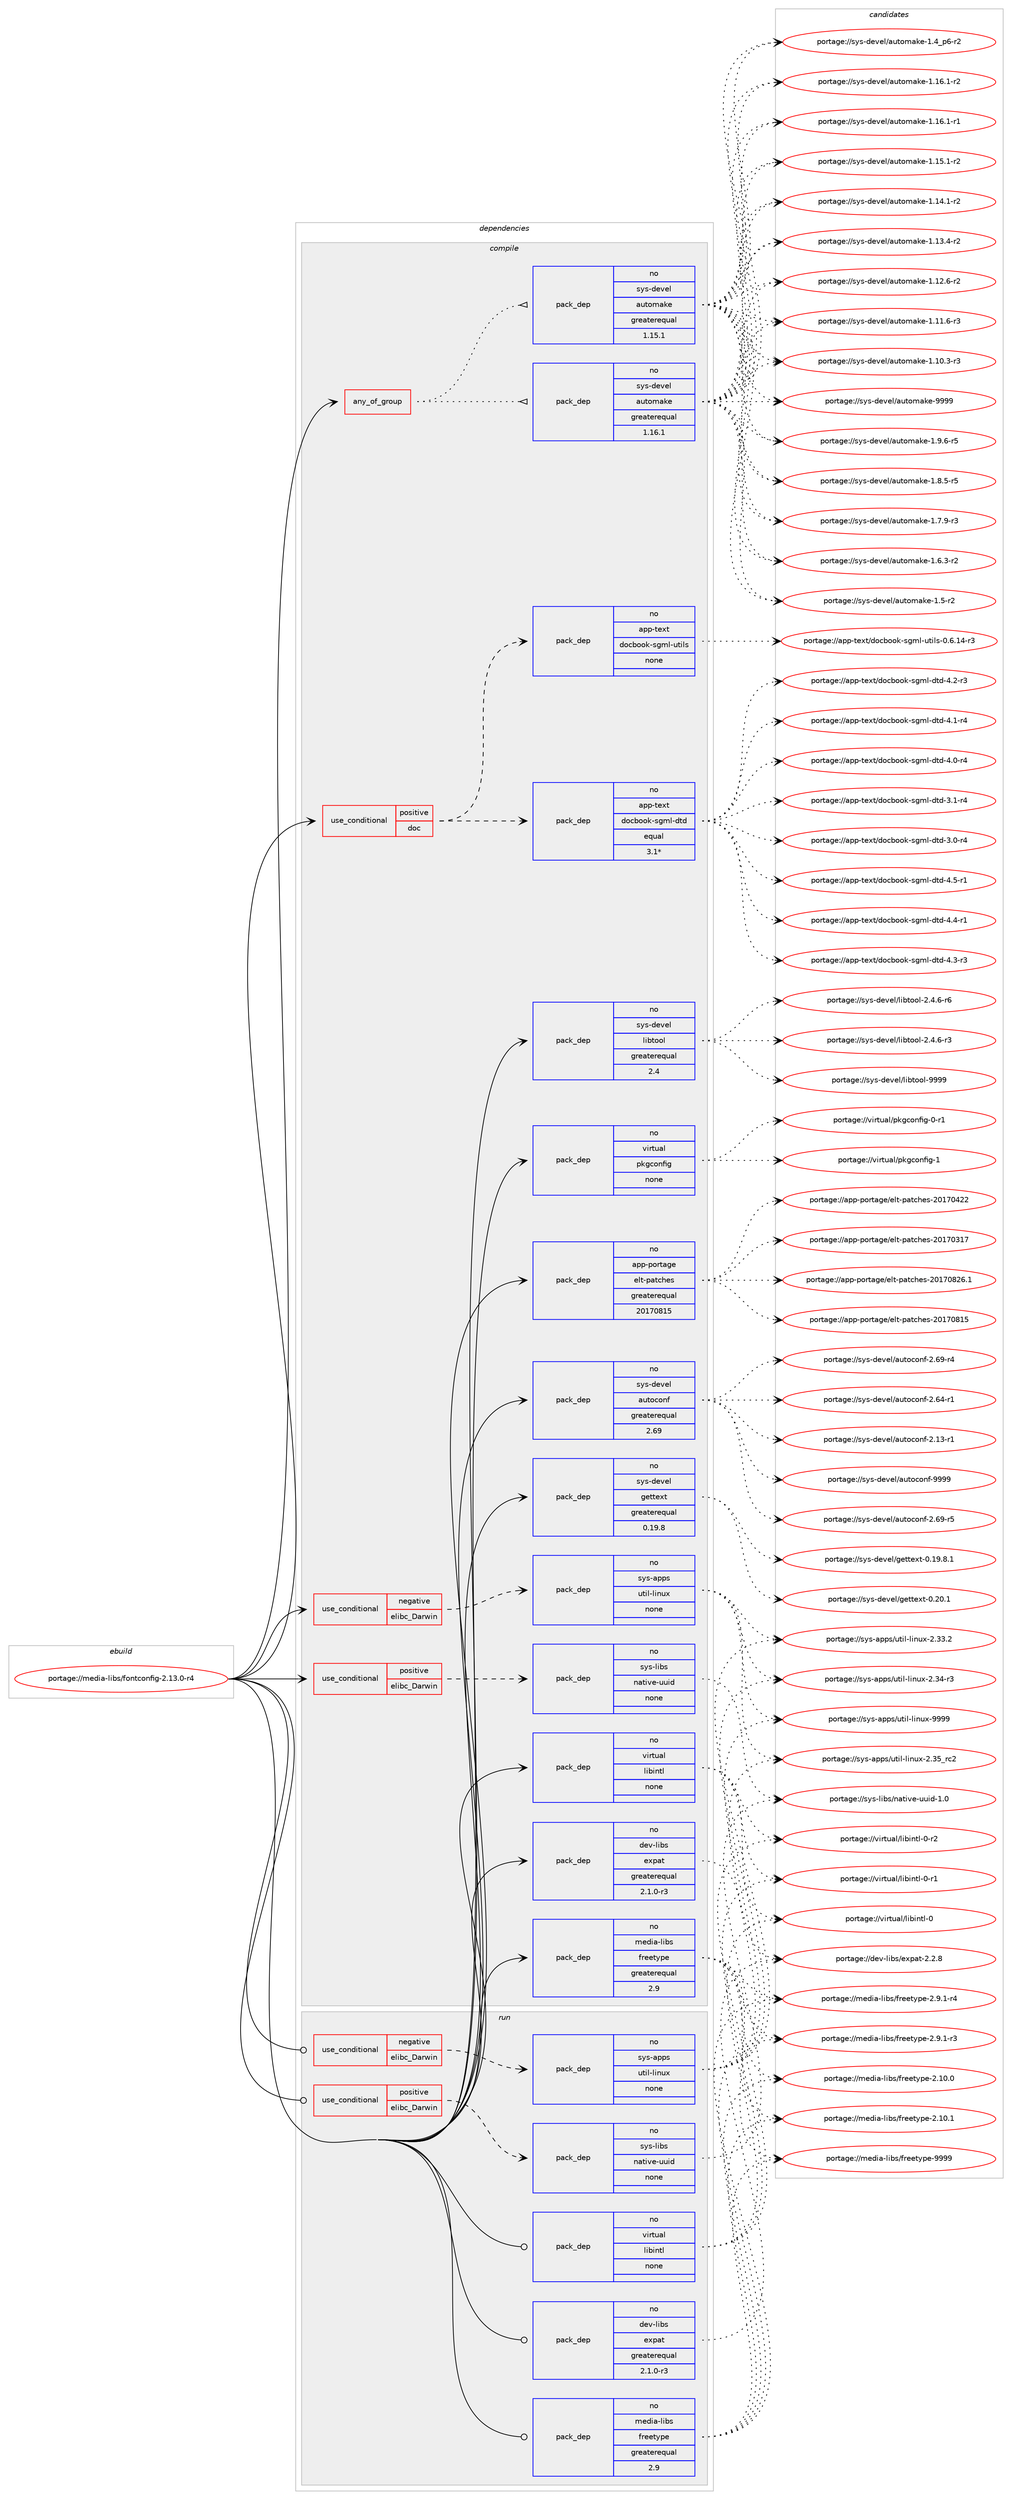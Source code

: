 digraph prolog {

# *************
# Graph options
# *************

newrank=true;
concentrate=true;
compound=true;
graph [rankdir=LR,fontname=Helvetica,fontsize=10,ranksep=1.5];#, ranksep=2.5, nodesep=0.2];
edge  [arrowhead=vee];
node  [fontname=Helvetica,fontsize=10];

# **********
# The ebuild
# **********

subgraph cluster_leftcol {
color=gray;
label=<<i>ebuild</i>>;
id [label="portage://media-libs/fontconfig-2.13.0-r4", color=red, width=4, href="../media-libs/fontconfig-2.13.0-r4.svg"];
}

# ****************
# The dependencies
# ****************

subgraph cluster_midcol {
color=gray;
label=<<i>dependencies</i>>;
subgraph cluster_compile {
fillcolor="#eeeeee";
style=filled;
label=<<i>compile</i>>;
subgraph any3170 {
dependency214995 [label=<<TABLE BORDER="0" CELLBORDER="1" CELLSPACING="0" CELLPADDING="4"><TR><TD CELLPADDING="10">any_of_group</TD></TR></TABLE>>, shape=none, color=red];subgraph pack162308 {
dependency214996 [label=<<TABLE BORDER="0" CELLBORDER="1" CELLSPACING="0" CELLPADDING="4" WIDTH="220"><TR><TD ROWSPAN="6" CELLPADDING="30">pack_dep</TD></TR><TR><TD WIDTH="110">no</TD></TR><TR><TD>sys-devel</TD></TR><TR><TD>automake</TD></TR><TR><TD>greaterequal</TD></TR><TR><TD>1.16.1</TD></TR></TABLE>>, shape=none, color=blue];
}
dependency214995:e -> dependency214996:w [weight=20,style="dotted",arrowhead="oinv"];
subgraph pack162309 {
dependency214997 [label=<<TABLE BORDER="0" CELLBORDER="1" CELLSPACING="0" CELLPADDING="4" WIDTH="220"><TR><TD ROWSPAN="6" CELLPADDING="30">pack_dep</TD></TR><TR><TD WIDTH="110">no</TD></TR><TR><TD>sys-devel</TD></TR><TR><TD>automake</TD></TR><TR><TD>greaterequal</TD></TR><TR><TD>1.15.1</TD></TR></TABLE>>, shape=none, color=blue];
}
dependency214995:e -> dependency214997:w [weight=20,style="dotted",arrowhead="oinv"];
}
id:e -> dependency214995:w [weight=20,style="solid",arrowhead="vee"];
subgraph cond49349 {
dependency214998 [label=<<TABLE BORDER="0" CELLBORDER="1" CELLSPACING="0" CELLPADDING="4"><TR><TD ROWSPAN="3" CELLPADDING="10">use_conditional</TD></TR><TR><TD>negative</TD></TR><TR><TD>elibc_Darwin</TD></TR></TABLE>>, shape=none, color=red];
subgraph pack162310 {
dependency214999 [label=<<TABLE BORDER="0" CELLBORDER="1" CELLSPACING="0" CELLPADDING="4" WIDTH="220"><TR><TD ROWSPAN="6" CELLPADDING="30">pack_dep</TD></TR><TR><TD WIDTH="110">no</TD></TR><TR><TD>sys-apps</TD></TR><TR><TD>util-linux</TD></TR><TR><TD>none</TD></TR><TR><TD></TD></TR></TABLE>>, shape=none, color=blue];
}
dependency214998:e -> dependency214999:w [weight=20,style="dashed",arrowhead="vee"];
}
id:e -> dependency214998:w [weight=20,style="solid",arrowhead="vee"];
subgraph cond49350 {
dependency215000 [label=<<TABLE BORDER="0" CELLBORDER="1" CELLSPACING="0" CELLPADDING="4"><TR><TD ROWSPAN="3" CELLPADDING="10">use_conditional</TD></TR><TR><TD>positive</TD></TR><TR><TD>doc</TD></TR></TABLE>>, shape=none, color=red];
subgraph pack162311 {
dependency215001 [label=<<TABLE BORDER="0" CELLBORDER="1" CELLSPACING="0" CELLPADDING="4" WIDTH="220"><TR><TD ROWSPAN="6" CELLPADDING="30">pack_dep</TD></TR><TR><TD WIDTH="110">no</TD></TR><TR><TD>app-text</TD></TR><TR><TD>docbook-sgml-dtd</TD></TR><TR><TD>equal</TD></TR><TR><TD>3.1*</TD></TR></TABLE>>, shape=none, color=blue];
}
dependency215000:e -> dependency215001:w [weight=20,style="dashed",arrowhead="vee"];
subgraph pack162312 {
dependency215002 [label=<<TABLE BORDER="0" CELLBORDER="1" CELLSPACING="0" CELLPADDING="4" WIDTH="220"><TR><TD ROWSPAN="6" CELLPADDING="30">pack_dep</TD></TR><TR><TD WIDTH="110">no</TD></TR><TR><TD>app-text</TD></TR><TR><TD>docbook-sgml-utils</TD></TR><TR><TD>none</TD></TR><TR><TD></TD></TR></TABLE>>, shape=none, color=blue];
}
dependency215000:e -> dependency215002:w [weight=20,style="dashed",arrowhead="vee"];
}
id:e -> dependency215000:w [weight=20,style="solid",arrowhead="vee"];
subgraph cond49351 {
dependency215003 [label=<<TABLE BORDER="0" CELLBORDER="1" CELLSPACING="0" CELLPADDING="4"><TR><TD ROWSPAN="3" CELLPADDING="10">use_conditional</TD></TR><TR><TD>positive</TD></TR><TR><TD>elibc_Darwin</TD></TR></TABLE>>, shape=none, color=red];
subgraph pack162313 {
dependency215004 [label=<<TABLE BORDER="0" CELLBORDER="1" CELLSPACING="0" CELLPADDING="4" WIDTH="220"><TR><TD ROWSPAN="6" CELLPADDING="30">pack_dep</TD></TR><TR><TD WIDTH="110">no</TD></TR><TR><TD>sys-libs</TD></TR><TR><TD>native-uuid</TD></TR><TR><TD>none</TD></TR><TR><TD></TD></TR></TABLE>>, shape=none, color=blue];
}
dependency215003:e -> dependency215004:w [weight=20,style="dashed",arrowhead="vee"];
}
id:e -> dependency215003:w [weight=20,style="solid",arrowhead="vee"];
subgraph pack162314 {
dependency215005 [label=<<TABLE BORDER="0" CELLBORDER="1" CELLSPACING="0" CELLPADDING="4" WIDTH="220"><TR><TD ROWSPAN="6" CELLPADDING="30">pack_dep</TD></TR><TR><TD WIDTH="110">no</TD></TR><TR><TD>app-portage</TD></TR><TR><TD>elt-patches</TD></TR><TR><TD>greaterequal</TD></TR><TR><TD>20170815</TD></TR></TABLE>>, shape=none, color=blue];
}
id:e -> dependency215005:w [weight=20,style="solid",arrowhead="vee"];
subgraph pack162315 {
dependency215006 [label=<<TABLE BORDER="0" CELLBORDER="1" CELLSPACING="0" CELLPADDING="4" WIDTH="220"><TR><TD ROWSPAN="6" CELLPADDING="30">pack_dep</TD></TR><TR><TD WIDTH="110">no</TD></TR><TR><TD>dev-libs</TD></TR><TR><TD>expat</TD></TR><TR><TD>greaterequal</TD></TR><TR><TD>2.1.0-r3</TD></TR></TABLE>>, shape=none, color=blue];
}
id:e -> dependency215006:w [weight=20,style="solid",arrowhead="vee"];
subgraph pack162316 {
dependency215007 [label=<<TABLE BORDER="0" CELLBORDER="1" CELLSPACING="0" CELLPADDING="4" WIDTH="220"><TR><TD ROWSPAN="6" CELLPADDING="30">pack_dep</TD></TR><TR><TD WIDTH="110">no</TD></TR><TR><TD>media-libs</TD></TR><TR><TD>freetype</TD></TR><TR><TD>greaterequal</TD></TR><TR><TD>2.9</TD></TR></TABLE>>, shape=none, color=blue];
}
id:e -> dependency215007:w [weight=20,style="solid",arrowhead="vee"];
subgraph pack162317 {
dependency215008 [label=<<TABLE BORDER="0" CELLBORDER="1" CELLSPACING="0" CELLPADDING="4" WIDTH="220"><TR><TD ROWSPAN="6" CELLPADDING="30">pack_dep</TD></TR><TR><TD WIDTH="110">no</TD></TR><TR><TD>sys-devel</TD></TR><TR><TD>autoconf</TD></TR><TR><TD>greaterequal</TD></TR><TR><TD>2.69</TD></TR></TABLE>>, shape=none, color=blue];
}
id:e -> dependency215008:w [weight=20,style="solid",arrowhead="vee"];
subgraph pack162318 {
dependency215009 [label=<<TABLE BORDER="0" CELLBORDER="1" CELLSPACING="0" CELLPADDING="4" WIDTH="220"><TR><TD ROWSPAN="6" CELLPADDING="30">pack_dep</TD></TR><TR><TD WIDTH="110">no</TD></TR><TR><TD>sys-devel</TD></TR><TR><TD>gettext</TD></TR><TR><TD>greaterequal</TD></TR><TR><TD>0.19.8</TD></TR></TABLE>>, shape=none, color=blue];
}
id:e -> dependency215009:w [weight=20,style="solid",arrowhead="vee"];
subgraph pack162319 {
dependency215010 [label=<<TABLE BORDER="0" CELLBORDER="1" CELLSPACING="0" CELLPADDING="4" WIDTH="220"><TR><TD ROWSPAN="6" CELLPADDING="30">pack_dep</TD></TR><TR><TD WIDTH="110">no</TD></TR><TR><TD>sys-devel</TD></TR><TR><TD>libtool</TD></TR><TR><TD>greaterequal</TD></TR><TR><TD>2.4</TD></TR></TABLE>>, shape=none, color=blue];
}
id:e -> dependency215010:w [weight=20,style="solid",arrowhead="vee"];
subgraph pack162320 {
dependency215011 [label=<<TABLE BORDER="0" CELLBORDER="1" CELLSPACING="0" CELLPADDING="4" WIDTH="220"><TR><TD ROWSPAN="6" CELLPADDING="30">pack_dep</TD></TR><TR><TD WIDTH="110">no</TD></TR><TR><TD>virtual</TD></TR><TR><TD>libintl</TD></TR><TR><TD>none</TD></TR><TR><TD></TD></TR></TABLE>>, shape=none, color=blue];
}
id:e -> dependency215011:w [weight=20,style="solid",arrowhead="vee"];
subgraph pack162321 {
dependency215012 [label=<<TABLE BORDER="0" CELLBORDER="1" CELLSPACING="0" CELLPADDING="4" WIDTH="220"><TR><TD ROWSPAN="6" CELLPADDING="30">pack_dep</TD></TR><TR><TD WIDTH="110">no</TD></TR><TR><TD>virtual</TD></TR><TR><TD>pkgconfig</TD></TR><TR><TD>none</TD></TR><TR><TD></TD></TR></TABLE>>, shape=none, color=blue];
}
id:e -> dependency215012:w [weight=20,style="solid",arrowhead="vee"];
}
subgraph cluster_compileandrun {
fillcolor="#eeeeee";
style=filled;
label=<<i>compile and run</i>>;
}
subgraph cluster_run {
fillcolor="#eeeeee";
style=filled;
label=<<i>run</i>>;
subgraph cond49352 {
dependency215013 [label=<<TABLE BORDER="0" CELLBORDER="1" CELLSPACING="0" CELLPADDING="4"><TR><TD ROWSPAN="3" CELLPADDING="10">use_conditional</TD></TR><TR><TD>negative</TD></TR><TR><TD>elibc_Darwin</TD></TR></TABLE>>, shape=none, color=red];
subgraph pack162322 {
dependency215014 [label=<<TABLE BORDER="0" CELLBORDER="1" CELLSPACING="0" CELLPADDING="4" WIDTH="220"><TR><TD ROWSPAN="6" CELLPADDING="30">pack_dep</TD></TR><TR><TD WIDTH="110">no</TD></TR><TR><TD>sys-apps</TD></TR><TR><TD>util-linux</TD></TR><TR><TD>none</TD></TR><TR><TD></TD></TR></TABLE>>, shape=none, color=blue];
}
dependency215013:e -> dependency215014:w [weight=20,style="dashed",arrowhead="vee"];
}
id:e -> dependency215013:w [weight=20,style="solid",arrowhead="odot"];
subgraph cond49353 {
dependency215015 [label=<<TABLE BORDER="0" CELLBORDER="1" CELLSPACING="0" CELLPADDING="4"><TR><TD ROWSPAN="3" CELLPADDING="10">use_conditional</TD></TR><TR><TD>positive</TD></TR><TR><TD>elibc_Darwin</TD></TR></TABLE>>, shape=none, color=red];
subgraph pack162323 {
dependency215016 [label=<<TABLE BORDER="0" CELLBORDER="1" CELLSPACING="0" CELLPADDING="4" WIDTH="220"><TR><TD ROWSPAN="6" CELLPADDING="30">pack_dep</TD></TR><TR><TD WIDTH="110">no</TD></TR><TR><TD>sys-libs</TD></TR><TR><TD>native-uuid</TD></TR><TR><TD>none</TD></TR><TR><TD></TD></TR></TABLE>>, shape=none, color=blue];
}
dependency215015:e -> dependency215016:w [weight=20,style="dashed",arrowhead="vee"];
}
id:e -> dependency215015:w [weight=20,style="solid",arrowhead="odot"];
subgraph pack162324 {
dependency215017 [label=<<TABLE BORDER="0" CELLBORDER="1" CELLSPACING="0" CELLPADDING="4" WIDTH="220"><TR><TD ROWSPAN="6" CELLPADDING="30">pack_dep</TD></TR><TR><TD WIDTH="110">no</TD></TR><TR><TD>dev-libs</TD></TR><TR><TD>expat</TD></TR><TR><TD>greaterequal</TD></TR><TR><TD>2.1.0-r3</TD></TR></TABLE>>, shape=none, color=blue];
}
id:e -> dependency215017:w [weight=20,style="solid",arrowhead="odot"];
subgraph pack162325 {
dependency215018 [label=<<TABLE BORDER="0" CELLBORDER="1" CELLSPACING="0" CELLPADDING="4" WIDTH="220"><TR><TD ROWSPAN="6" CELLPADDING="30">pack_dep</TD></TR><TR><TD WIDTH="110">no</TD></TR><TR><TD>media-libs</TD></TR><TR><TD>freetype</TD></TR><TR><TD>greaterequal</TD></TR><TR><TD>2.9</TD></TR></TABLE>>, shape=none, color=blue];
}
id:e -> dependency215018:w [weight=20,style="solid",arrowhead="odot"];
subgraph pack162326 {
dependency215019 [label=<<TABLE BORDER="0" CELLBORDER="1" CELLSPACING="0" CELLPADDING="4" WIDTH="220"><TR><TD ROWSPAN="6" CELLPADDING="30">pack_dep</TD></TR><TR><TD WIDTH="110">no</TD></TR><TR><TD>virtual</TD></TR><TR><TD>libintl</TD></TR><TR><TD>none</TD></TR><TR><TD></TD></TR></TABLE>>, shape=none, color=blue];
}
id:e -> dependency215019:w [weight=20,style="solid",arrowhead="odot"];
}
}

# **************
# The candidates
# **************

subgraph cluster_choices {
rank=same;
color=gray;
label=<<i>candidates</i>>;

subgraph choice162308 {
color=black;
nodesep=1;
choice115121115451001011181011084797117116111109971071014557575757 [label="portage://sys-devel/automake-9999", color=red, width=4,href="../sys-devel/automake-9999.svg"];
choice115121115451001011181011084797117116111109971071014549465746544511453 [label="portage://sys-devel/automake-1.9.6-r5", color=red, width=4,href="../sys-devel/automake-1.9.6-r5.svg"];
choice115121115451001011181011084797117116111109971071014549465646534511453 [label="portage://sys-devel/automake-1.8.5-r5", color=red, width=4,href="../sys-devel/automake-1.8.5-r5.svg"];
choice115121115451001011181011084797117116111109971071014549465546574511451 [label="portage://sys-devel/automake-1.7.9-r3", color=red, width=4,href="../sys-devel/automake-1.7.9-r3.svg"];
choice115121115451001011181011084797117116111109971071014549465446514511450 [label="portage://sys-devel/automake-1.6.3-r2", color=red, width=4,href="../sys-devel/automake-1.6.3-r2.svg"];
choice11512111545100101118101108479711711611110997107101454946534511450 [label="portage://sys-devel/automake-1.5-r2", color=red, width=4,href="../sys-devel/automake-1.5-r2.svg"];
choice115121115451001011181011084797117116111109971071014549465295112544511450 [label="portage://sys-devel/automake-1.4_p6-r2", color=red, width=4,href="../sys-devel/automake-1.4_p6-r2.svg"];
choice11512111545100101118101108479711711611110997107101454946495446494511450 [label="portage://sys-devel/automake-1.16.1-r2", color=red, width=4,href="../sys-devel/automake-1.16.1-r2.svg"];
choice11512111545100101118101108479711711611110997107101454946495446494511449 [label="portage://sys-devel/automake-1.16.1-r1", color=red, width=4,href="../sys-devel/automake-1.16.1-r1.svg"];
choice11512111545100101118101108479711711611110997107101454946495346494511450 [label="portage://sys-devel/automake-1.15.1-r2", color=red, width=4,href="../sys-devel/automake-1.15.1-r2.svg"];
choice11512111545100101118101108479711711611110997107101454946495246494511450 [label="portage://sys-devel/automake-1.14.1-r2", color=red, width=4,href="../sys-devel/automake-1.14.1-r2.svg"];
choice11512111545100101118101108479711711611110997107101454946495146524511450 [label="portage://sys-devel/automake-1.13.4-r2", color=red, width=4,href="../sys-devel/automake-1.13.4-r2.svg"];
choice11512111545100101118101108479711711611110997107101454946495046544511450 [label="portage://sys-devel/automake-1.12.6-r2", color=red, width=4,href="../sys-devel/automake-1.12.6-r2.svg"];
choice11512111545100101118101108479711711611110997107101454946494946544511451 [label="portage://sys-devel/automake-1.11.6-r3", color=red, width=4,href="../sys-devel/automake-1.11.6-r3.svg"];
choice11512111545100101118101108479711711611110997107101454946494846514511451 [label="portage://sys-devel/automake-1.10.3-r3", color=red, width=4,href="../sys-devel/automake-1.10.3-r3.svg"];
dependency214996:e -> choice115121115451001011181011084797117116111109971071014557575757:w [style=dotted,weight="100"];
dependency214996:e -> choice115121115451001011181011084797117116111109971071014549465746544511453:w [style=dotted,weight="100"];
dependency214996:e -> choice115121115451001011181011084797117116111109971071014549465646534511453:w [style=dotted,weight="100"];
dependency214996:e -> choice115121115451001011181011084797117116111109971071014549465546574511451:w [style=dotted,weight="100"];
dependency214996:e -> choice115121115451001011181011084797117116111109971071014549465446514511450:w [style=dotted,weight="100"];
dependency214996:e -> choice11512111545100101118101108479711711611110997107101454946534511450:w [style=dotted,weight="100"];
dependency214996:e -> choice115121115451001011181011084797117116111109971071014549465295112544511450:w [style=dotted,weight="100"];
dependency214996:e -> choice11512111545100101118101108479711711611110997107101454946495446494511450:w [style=dotted,weight="100"];
dependency214996:e -> choice11512111545100101118101108479711711611110997107101454946495446494511449:w [style=dotted,weight="100"];
dependency214996:e -> choice11512111545100101118101108479711711611110997107101454946495346494511450:w [style=dotted,weight="100"];
dependency214996:e -> choice11512111545100101118101108479711711611110997107101454946495246494511450:w [style=dotted,weight="100"];
dependency214996:e -> choice11512111545100101118101108479711711611110997107101454946495146524511450:w [style=dotted,weight="100"];
dependency214996:e -> choice11512111545100101118101108479711711611110997107101454946495046544511450:w [style=dotted,weight="100"];
dependency214996:e -> choice11512111545100101118101108479711711611110997107101454946494946544511451:w [style=dotted,weight="100"];
dependency214996:e -> choice11512111545100101118101108479711711611110997107101454946494846514511451:w [style=dotted,weight="100"];
}
subgraph choice162309 {
color=black;
nodesep=1;
choice115121115451001011181011084797117116111109971071014557575757 [label="portage://sys-devel/automake-9999", color=red, width=4,href="../sys-devel/automake-9999.svg"];
choice115121115451001011181011084797117116111109971071014549465746544511453 [label="portage://sys-devel/automake-1.9.6-r5", color=red, width=4,href="../sys-devel/automake-1.9.6-r5.svg"];
choice115121115451001011181011084797117116111109971071014549465646534511453 [label="portage://sys-devel/automake-1.8.5-r5", color=red, width=4,href="../sys-devel/automake-1.8.5-r5.svg"];
choice115121115451001011181011084797117116111109971071014549465546574511451 [label="portage://sys-devel/automake-1.7.9-r3", color=red, width=4,href="../sys-devel/automake-1.7.9-r3.svg"];
choice115121115451001011181011084797117116111109971071014549465446514511450 [label="portage://sys-devel/automake-1.6.3-r2", color=red, width=4,href="../sys-devel/automake-1.6.3-r2.svg"];
choice11512111545100101118101108479711711611110997107101454946534511450 [label="portage://sys-devel/automake-1.5-r2", color=red, width=4,href="../sys-devel/automake-1.5-r2.svg"];
choice115121115451001011181011084797117116111109971071014549465295112544511450 [label="portage://sys-devel/automake-1.4_p6-r2", color=red, width=4,href="../sys-devel/automake-1.4_p6-r2.svg"];
choice11512111545100101118101108479711711611110997107101454946495446494511450 [label="portage://sys-devel/automake-1.16.1-r2", color=red, width=4,href="../sys-devel/automake-1.16.1-r2.svg"];
choice11512111545100101118101108479711711611110997107101454946495446494511449 [label="portage://sys-devel/automake-1.16.1-r1", color=red, width=4,href="../sys-devel/automake-1.16.1-r1.svg"];
choice11512111545100101118101108479711711611110997107101454946495346494511450 [label="portage://sys-devel/automake-1.15.1-r2", color=red, width=4,href="../sys-devel/automake-1.15.1-r2.svg"];
choice11512111545100101118101108479711711611110997107101454946495246494511450 [label="portage://sys-devel/automake-1.14.1-r2", color=red, width=4,href="../sys-devel/automake-1.14.1-r2.svg"];
choice11512111545100101118101108479711711611110997107101454946495146524511450 [label="portage://sys-devel/automake-1.13.4-r2", color=red, width=4,href="../sys-devel/automake-1.13.4-r2.svg"];
choice11512111545100101118101108479711711611110997107101454946495046544511450 [label="portage://sys-devel/automake-1.12.6-r2", color=red, width=4,href="../sys-devel/automake-1.12.6-r2.svg"];
choice11512111545100101118101108479711711611110997107101454946494946544511451 [label="portage://sys-devel/automake-1.11.6-r3", color=red, width=4,href="../sys-devel/automake-1.11.6-r3.svg"];
choice11512111545100101118101108479711711611110997107101454946494846514511451 [label="portage://sys-devel/automake-1.10.3-r3", color=red, width=4,href="../sys-devel/automake-1.10.3-r3.svg"];
dependency214997:e -> choice115121115451001011181011084797117116111109971071014557575757:w [style=dotted,weight="100"];
dependency214997:e -> choice115121115451001011181011084797117116111109971071014549465746544511453:w [style=dotted,weight="100"];
dependency214997:e -> choice115121115451001011181011084797117116111109971071014549465646534511453:w [style=dotted,weight="100"];
dependency214997:e -> choice115121115451001011181011084797117116111109971071014549465546574511451:w [style=dotted,weight="100"];
dependency214997:e -> choice115121115451001011181011084797117116111109971071014549465446514511450:w [style=dotted,weight="100"];
dependency214997:e -> choice11512111545100101118101108479711711611110997107101454946534511450:w [style=dotted,weight="100"];
dependency214997:e -> choice115121115451001011181011084797117116111109971071014549465295112544511450:w [style=dotted,weight="100"];
dependency214997:e -> choice11512111545100101118101108479711711611110997107101454946495446494511450:w [style=dotted,weight="100"];
dependency214997:e -> choice11512111545100101118101108479711711611110997107101454946495446494511449:w [style=dotted,weight="100"];
dependency214997:e -> choice11512111545100101118101108479711711611110997107101454946495346494511450:w [style=dotted,weight="100"];
dependency214997:e -> choice11512111545100101118101108479711711611110997107101454946495246494511450:w [style=dotted,weight="100"];
dependency214997:e -> choice11512111545100101118101108479711711611110997107101454946495146524511450:w [style=dotted,weight="100"];
dependency214997:e -> choice11512111545100101118101108479711711611110997107101454946495046544511450:w [style=dotted,weight="100"];
dependency214997:e -> choice11512111545100101118101108479711711611110997107101454946494946544511451:w [style=dotted,weight="100"];
dependency214997:e -> choice11512111545100101118101108479711711611110997107101454946494846514511451:w [style=dotted,weight="100"];
}
subgraph choice162310 {
color=black;
nodesep=1;
choice115121115459711211211547117116105108451081051101171204557575757 [label="portage://sys-apps/util-linux-9999", color=red, width=4,href="../sys-apps/util-linux-9999.svg"];
choice115121115459711211211547117116105108451081051101171204550465153951149950 [label="portage://sys-apps/util-linux-2.35_rc2", color=red, width=4,href="../sys-apps/util-linux-2.35_rc2.svg"];
choice1151211154597112112115471171161051084510810511011712045504651524511451 [label="portage://sys-apps/util-linux-2.34-r3", color=red, width=4,href="../sys-apps/util-linux-2.34-r3.svg"];
choice1151211154597112112115471171161051084510810511011712045504651514650 [label="portage://sys-apps/util-linux-2.33.2", color=red, width=4,href="../sys-apps/util-linux-2.33.2.svg"];
dependency214999:e -> choice115121115459711211211547117116105108451081051101171204557575757:w [style=dotted,weight="100"];
dependency214999:e -> choice115121115459711211211547117116105108451081051101171204550465153951149950:w [style=dotted,weight="100"];
dependency214999:e -> choice1151211154597112112115471171161051084510810511011712045504651524511451:w [style=dotted,weight="100"];
dependency214999:e -> choice1151211154597112112115471171161051084510810511011712045504651514650:w [style=dotted,weight="100"];
}
subgraph choice162311 {
color=black;
nodesep=1;
choice97112112451161011201164710011199981111111074511510310910845100116100455246534511449 [label="portage://app-text/docbook-sgml-dtd-4.5-r1", color=red, width=4,href="../app-text/docbook-sgml-dtd-4.5-r1.svg"];
choice97112112451161011201164710011199981111111074511510310910845100116100455246524511449 [label="portage://app-text/docbook-sgml-dtd-4.4-r1", color=red, width=4,href="../app-text/docbook-sgml-dtd-4.4-r1.svg"];
choice97112112451161011201164710011199981111111074511510310910845100116100455246514511451 [label="portage://app-text/docbook-sgml-dtd-4.3-r3", color=red, width=4,href="../app-text/docbook-sgml-dtd-4.3-r3.svg"];
choice97112112451161011201164710011199981111111074511510310910845100116100455246504511451 [label="portage://app-text/docbook-sgml-dtd-4.2-r3", color=red, width=4,href="../app-text/docbook-sgml-dtd-4.2-r3.svg"];
choice97112112451161011201164710011199981111111074511510310910845100116100455246494511452 [label="portage://app-text/docbook-sgml-dtd-4.1-r4", color=red, width=4,href="../app-text/docbook-sgml-dtd-4.1-r4.svg"];
choice97112112451161011201164710011199981111111074511510310910845100116100455246484511452 [label="portage://app-text/docbook-sgml-dtd-4.0-r4", color=red, width=4,href="../app-text/docbook-sgml-dtd-4.0-r4.svg"];
choice97112112451161011201164710011199981111111074511510310910845100116100455146494511452 [label="portage://app-text/docbook-sgml-dtd-3.1-r4", color=red, width=4,href="../app-text/docbook-sgml-dtd-3.1-r4.svg"];
choice97112112451161011201164710011199981111111074511510310910845100116100455146484511452 [label="portage://app-text/docbook-sgml-dtd-3.0-r4", color=red, width=4,href="../app-text/docbook-sgml-dtd-3.0-r4.svg"];
dependency215001:e -> choice97112112451161011201164710011199981111111074511510310910845100116100455246534511449:w [style=dotted,weight="100"];
dependency215001:e -> choice97112112451161011201164710011199981111111074511510310910845100116100455246524511449:w [style=dotted,weight="100"];
dependency215001:e -> choice97112112451161011201164710011199981111111074511510310910845100116100455246514511451:w [style=dotted,weight="100"];
dependency215001:e -> choice97112112451161011201164710011199981111111074511510310910845100116100455246504511451:w [style=dotted,weight="100"];
dependency215001:e -> choice97112112451161011201164710011199981111111074511510310910845100116100455246494511452:w [style=dotted,weight="100"];
dependency215001:e -> choice97112112451161011201164710011199981111111074511510310910845100116100455246484511452:w [style=dotted,weight="100"];
dependency215001:e -> choice97112112451161011201164710011199981111111074511510310910845100116100455146494511452:w [style=dotted,weight="100"];
dependency215001:e -> choice97112112451161011201164710011199981111111074511510310910845100116100455146484511452:w [style=dotted,weight="100"];
}
subgraph choice162312 {
color=black;
nodesep=1;
choice97112112451161011201164710011199981111111074511510310910845117116105108115454846544649524511451 [label="portage://app-text/docbook-sgml-utils-0.6.14-r3", color=red, width=4,href="../app-text/docbook-sgml-utils-0.6.14-r3.svg"];
dependency215002:e -> choice97112112451161011201164710011199981111111074511510310910845117116105108115454846544649524511451:w [style=dotted,weight="100"];
}
subgraph choice162313 {
color=black;
nodesep=1;
choice115121115451081059811547110971161051181014511711710510045494648 [label="portage://sys-libs/native-uuid-1.0", color=red, width=4,href="../sys-libs/native-uuid-1.0.svg"];
dependency215004:e -> choice115121115451081059811547110971161051181014511711710510045494648:w [style=dotted,weight="100"];
}
subgraph choice162314 {
color=black;
nodesep=1;
choice971121124511211111411697103101471011081164511297116991041011154550484955485650544649 [label="portage://app-portage/elt-patches-20170826.1", color=red, width=4,href="../app-portage/elt-patches-20170826.1.svg"];
choice97112112451121111141169710310147101108116451129711699104101115455048495548564953 [label="portage://app-portage/elt-patches-20170815", color=red, width=4,href="../app-portage/elt-patches-20170815.svg"];
choice97112112451121111141169710310147101108116451129711699104101115455048495548525050 [label="portage://app-portage/elt-patches-20170422", color=red, width=4,href="../app-portage/elt-patches-20170422.svg"];
choice97112112451121111141169710310147101108116451129711699104101115455048495548514955 [label="portage://app-portage/elt-patches-20170317", color=red, width=4,href="../app-portage/elt-patches-20170317.svg"];
dependency215005:e -> choice971121124511211111411697103101471011081164511297116991041011154550484955485650544649:w [style=dotted,weight="100"];
dependency215005:e -> choice97112112451121111141169710310147101108116451129711699104101115455048495548564953:w [style=dotted,weight="100"];
dependency215005:e -> choice97112112451121111141169710310147101108116451129711699104101115455048495548525050:w [style=dotted,weight="100"];
dependency215005:e -> choice97112112451121111141169710310147101108116451129711699104101115455048495548514955:w [style=dotted,weight="100"];
}
subgraph choice162315 {
color=black;
nodesep=1;
choice10010111845108105981154710112011297116455046504656 [label="portage://dev-libs/expat-2.2.8", color=red, width=4,href="../dev-libs/expat-2.2.8.svg"];
dependency215006:e -> choice10010111845108105981154710112011297116455046504656:w [style=dotted,weight="100"];
}
subgraph choice162316 {
color=black;
nodesep=1;
choice109101100105974510810598115471021141011011161211121014557575757 [label="portage://media-libs/freetype-9999", color=red, width=4,href="../media-libs/freetype-9999.svg"];
choice109101100105974510810598115471021141011011161211121014550465746494511452 [label="portage://media-libs/freetype-2.9.1-r4", color=red, width=4,href="../media-libs/freetype-2.9.1-r4.svg"];
choice109101100105974510810598115471021141011011161211121014550465746494511451 [label="portage://media-libs/freetype-2.9.1-r3", color=red, width=4,href="../media-libs/freetype-2.9.1-r3.svg"];
choice1091011001059745108105981154710211410110111612111210145504649484649 [label="portage://media-libs/freetype-2.10.1", color=red, width=4,href="../media-libs/freetype-2.10.1.svg"];
choice1091011001059745108105981154710211410110111612111210145504649484648 [label="portage://media-libs/freetype-2.10.0", color=red, width=4,href="../media-libs/freetype-2.10.0.svg"];
dependency215007:e -> choice109101100105974510810598115471021141011011161211121014557575757:w [style=dotted,weight="100"];
dependency215007:e -> choice109101100105974510810598115471021141011011161211121014550465746494511452:w [style=dotted,weight="100"];
dependency215007:e -> choice109101100105974510810598115471021141011011161211121014550465746494511451:w [style=dotted,weight="100"];
dependency215007:e -> choice1091011001059745108105981154710211410110111612111210145504649484649:w [style=dotted,weight="100"];
dependency215007:e -> choice1091011001059745108105981154710211410110111612111210145504649484648:w [style=dotted,weight="100"];
}
subgraph choice162317 {
color=black;
nodesep=1;
choice115121115451001011181011084797117116111991111101024557575757 [label="portage://sys-devel/autoconf-9999", color=red, width=4,href="../sys-devel/autoconf-9999.svg"];
choice1151211154510010111810110847971171161119911111010245504654574511453 [label="portage://sys-devel/autoconf-2.69-r5", color=red, width=4,href="../sys-devel/autoconf-2.69-r5.svg"];
choice1151211154510010111810110847971171161119911111010245504654574511452 [label="portage://sys-devel/autoconf-2.69-r4", color=red, width=4,href="../sys-devel/autoconf-2.69-r4.svg"];
choice1151211154510010111810110847971171161119911111010245504654524511449 [label="portage://sys-devel/autoconf-2.64-r1", color=red, width=4,href="../sys-devel/autoconf-2.64-r1.svg"];
choice1151211154510010111810110847971171161119911111010245504649514511449 [label="portage://sys-devel/autoconf-2.13-r1", color=red, width=4,href="../sys-devel/autoconf-2.13-r1.svg"];
dependency215008:e -> choice115121115451001011181011084797117116111991111101024557575757:w [style=dotted,weight="100"];
dependency215008:e -> choice1151211154510010111810110847971171161119911111010245504654574511453:w [style=dotted,weight="100"];
dependency215008:e -> choice1151211154510010111810110847971171161119911111010245504654574511452:w [style=dotted,weight="100"];
dependency215008:e -> choice1151211154510010111810110847971171161119911111010245504654524511449:w [style=dotted,weight="100"];
dependency215008:e -> choice1151211154510010111810110847971171161119911111010245504649514511449:w [style=dotted,weight="100"];
}
subgraph choice162318 {
color=black;
nodesep=1;
choice115121115451001011181011084710310111611610112011645484650484649 [label="portage://sys-devel/gettext-0.20.1", color=red, width=4,href="../sys-devel/gettext-0.20.1.svg"];
choice1151211154510010111810110847103101116116101120116454846495746564649 [label="portage://sys-devel/gettext-0.19.8.1", color=red, width=4,href="../sys-devel/gettext-0.19.8.1.svg"];
dependency215009:e -> choice115121115451001011181011084710310111611610112011645484650484649:w [style=dotted,weight="100"];
dependency215009:e -> choice1151211154510010111810110847103101116116101120116454846495746564649:w [style=dotted,weight="100"];
}
subgraph choice162319 {
color=black;
nodesep=1;
choice1151211154510010111810110847108105981161111111084557575757 [label="portage://sys-devel/libtool-9999", color=red, width=4,href="../sys-devel/libtool-9999.svg"];
choice1151211154510010111810110847108105981161111111084550465246544511454 [label="portage://sys-devel/libtool-2.4.6-r6", color=red, width=4,href="../sys-devel/libtool-2.4.6-r6.svg"];
choice1151211154510010111810110847108105981161111111084550465246544511451 [label="portage://sys-devel/libtool-2.4.6-r3", color=red, width=4,href="../sys-devel/libtool-2.4.6-r3.svg"];
dependency215010:e -> choice1151211154510010111810110847108105981161111111084557575757:w [style=dotted,weight="100"];
dependency215010:e -> choice1151211154510010111810110847108105981161111111084550465246544511454:w [style=dotted,weight="100"];
dependency215010:e -> choice1151211154510010111810110847108105981161111111084550465246544511451:w [style=dotted,weight="100"];
}
subgraph choice162320 {
color=black;
nodesep=1;
choice11810511411611797108471081059810511011610845484511450 [label="portage://virtual/libintl-0-r2", color=red, width=4,href="../virtual/libintl-0-r2.svg"];
choice11810511411611797108471081059810511011610845484511449 [label="portage://virtual/libintl-0-r1", color=red, width=4,href="../virtual/libintl-0-r1.svg"];
choice1181051141161179710847108105981051101161084548 [label="portage://virtual/libintl-0", color=red, width=4,href="../virtual/libintl-0.svg"];
dependency215011:e -> choice11810511411611797108471081059810511011610845484511450:w [style=dotted,weight="100"];
dependency215011:e -> choice11810511411611797108471081059810511011610845484511449:w [style=dotted,weight="100"];
dependency215011:e -> choice1181051141161179710847108105981051101161084548:w [style=dotted,weight="100"];
}
subgraph choice162321 {
color=black;
nodesep=1;
choice1181051141161179710847112107103991111101021051034549 [label="portage://virtual/pkgconfig-1", color=red, width=4,href="../virtual/pkgconfig-1.svg"];
choice11810511411611797108471121071039911111010210510345484511449 [label="portage://virtual/pkgconfig-0-r1", color=red, width=4,href="../virtual/pkgconfig-0-r1.svg"];
dependency215012:e -> choice1181051141161179710847112107103991111101021051034549:w [style=dotted,weight="100"];
dependency215012:e -> choice11810511411611797108471121071039911111010210510345484511449:w [style=dotted,weight="100"];
}
subgraph choice162322 {
color=black;
nodesep=1;
choice115121115459711211211547117116105108451081051101171204557575757 [label="portage://sys-apps/util-linux-9999", color=red, width=4,href="../sys-apps/util-linux-9999.svg"];
choice115121115459711211211547117116105108451081051101171204550465153951149950 [label="portage://sys-apps/util-linux-2.35_rc2", color=red, width=4,href="../sys-apps/util-linux-2.35_rc2.svg"];
choice1151211154597112112115471171161051084510810511011712045504651524511451 [label="portage://sys-apps/util-linux-2.34-r3", color=red, width=4,href="../sys-apps/util-linux-2.34-r3.svg"];
choice1151211154597112112115471171161051084510810511011712045504651514650 [label="portage://sys-apps/util-linux-2.33.2", color=red, width=4,href="../sys-apps/util-linux-2.33.2.svg"];
dependency215014:e -> choice115121115459711211211547117116105108451081051101171204557575757:w [style=dotted,weight="100"];
dependency215014:e -> choice115121115459711211211547117116105108451081051101171204550465153951149950:w [style=dotted,weight="100"];
dependency215014:e -> choice1151211154597112112115471171161051084510810511011712045504651524511451:w [style=dotted,weight="100"];
dependency215014:e -> choice1151211154597112112115471171161051084510810511011712045504651514650:w [style=dotted,weight="100"];
}
subgraph choice162323 {
color=black;
nodesep=1;
choice115121115451081059811547110971161051181014511711710510045494648 [label="portage://sys-libs/native-uuid-1.0", color=red, width=4,href="../sys-libs/native-uuid-1.0.svg"];
dependency215016:e -> choice115121115451081059811547110971161051181014511711710510045494648:w [style=dotted,weight="100"];
}
subgraph choice162324 {
color=black;
nodesep=1;
choice10010111845108105981154710112011297116455046504656 [label="portage://dev-libs/expat-2.2.8", color=red, width=4,href="../dev-libs/expat-2.2.8.svg"];
dependency215017:e -> choice10010111845108105981154710112011297116455046504656:w [style=dotted,weight="100"];
}
subgraph choice162325 {
color=black;
nodesep=1;
choice109101100105974510810598115471021141011011161211121014557575757 [label="portage://media-libs/freetype-9999", color=red, width=4,href="../media-libs/freetype-9999.svg"];
choice109101100105974510810598115471021141011011161211121014550465746494511452 [label="portage://media-libs/freetype-2.9.1-r4", color=red, width=4,href="../media-libs/freetype-2.9.1-r4.svg"];
choice109101100105974510810598115471021141011011161211121014550465746494511451 [label="portage://media-libs/freetype-2.9.1-r3", color=red, width=4,href="../media-libs/freetype-2.9.1-r3.svg"];
choice1091011001059745108105981154710211410110111612111210145504649484649 [label="portage://media-libs/freetype-2.10.1", color=red, width=4,href="../media-libs/freetype-2.10.1.svg"];
choice1091011001059745108105981154710211410110111612111210145504649484648 [label="portage://media-libs/freetype-2.10.0", color=red, width=4,href="../media-libs/freetype-2.10.0.svg"];
dependency215018:e -> choice109101100105974510810598115471021141011011161211121014557575757:w [style=dotted,weight="100"];
dependency215018:e -> choice109101100105974510810598115471021141011011161211121014550465746494511452:w [style=dotted,weight="100"];
dependency215018:e -> choice109101100105974510810598115471021141011011161211121014550465746494511451:w [style=dotted,weight="100"];
dependency215018:e -> choice1091011001059745108105981154710211410110111612111210145504649484649:w [style=dotted,weight="100"];
dependency215018:e -> choice1091011001059745108105981154710211410110111612111210145504649484648:w [style=dotted,weight="100"];
}
subgraph choice162326 {
color=black;
nodesep=1;
choice11810511411611797108471081059810511011610845484511450 [label="portage://virtual/libintl-0-r2", color=red, width=4,href="../virtual/libintl-0-r2.svg"];
choice11810511411611797108471081059810511011610845484511449 [label="portage://virtual/libintl-0-r1", color=red, width=4,href="../virtual/libintl-0-r1.svg"];
choice1181051141161179710847108105981051101161084548 [label="portage://virtual/libintl-0", color=red, width=4,href="../virtual/libintl-0.svg"];
dependency215019:e -> choice11810511411611797108471081059810511011610845484511450:w [style=dotted,weight="100"];
dependency215019:e -> choice11810511411611797108471081059810511011610845484511449:w [style=dotted,weight="100"];
dependency215019:e -> choice1181051141161179710847108105981051101161084548:w [style=dotted,weight="100"];
}
}

}
